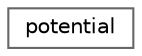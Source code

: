 digraph "Graphical Class Hierarchy"
{
 // LATEX_PDF_SIZE
  bgcolor="transparent";
  edge [fontname=Helvetica,fontsize=10,labelfontname=Helvetica,labelfontsize=10];
  node [fontname=Helvetica,fontsize=10,shape=box,height=0.2,width=0.4];
  rankdir="LR";
  Node0 [id="Node000000",label="potential",height=0.2,width=0.4,color="grey40", fillcolor="white", style="filled",URL="$classFoam_1_1potential.html",tooltip=" "];
}
